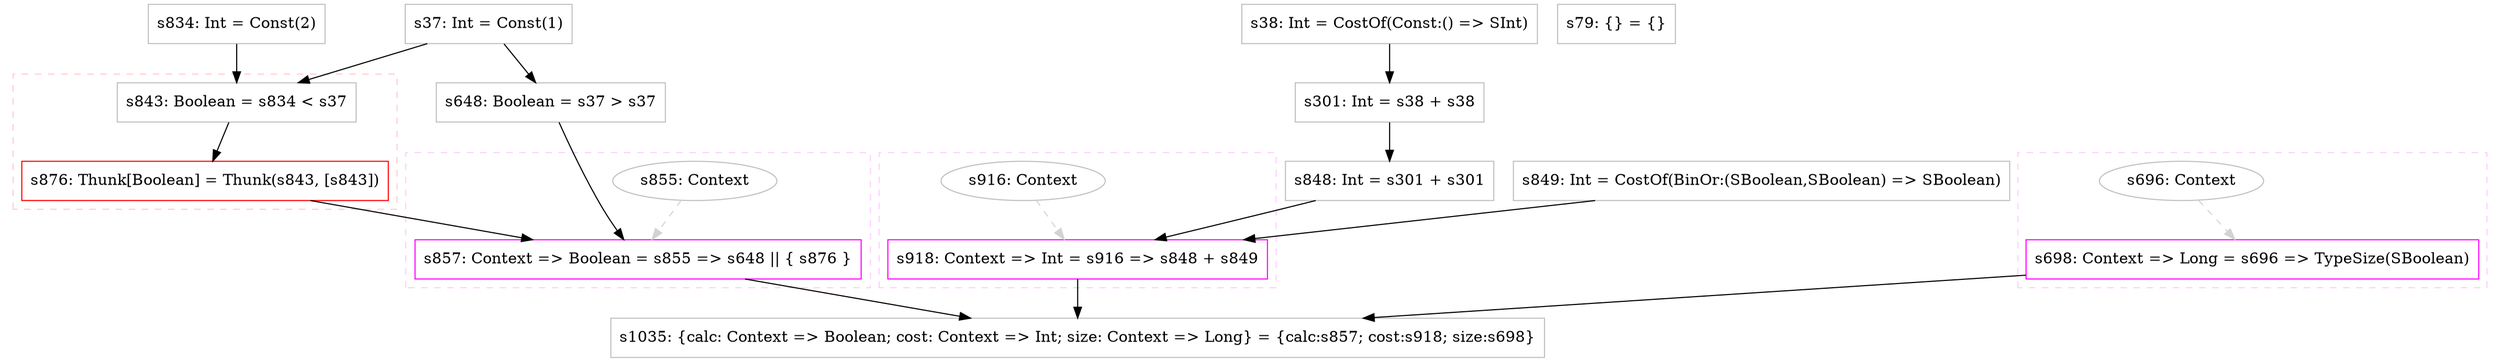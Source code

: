 digraph "or" {
concentrate=true
node [style=filled, fillcolor=orangered]

"s37" [
label="s37: Int = Const(1)"
shape=box, color=gray, tooltip="s37:Int", style=filled, fillcolor=white
]
"s648" [
label="s648: Boolean = s37 > s37"
shape=box, color=gray, tooltip="s648:Boolean", style=filled, fillcolor=white
]
"s834" [
label="s834: Int = Const(2)"
shape=box, color=gray, tooltip="s834:Int", style=filled, fillcolor=white
]
subgraph cluster_s876 {
style=dashed; color="#FFCCCC"
"s876" [
label="s876: Thunk[Boolean] = Thunk(s843, [s843])"
shape=box, color=red, tooltip="s876:Thunk[Boolean]", style=filled, fillcolor=white
]
"s843" [
label="s843: Boolean = s834 < s37"
shape=box, color=gray, tooltip="s843:Boolean", style=filled, fillcolor=white
]
{rank=sink; s876}
}
subgraph cluster_s857 {
style=dashed; color="#FFCCFF"
"s855" [
label="s855: Context"
shape=oval, color=gray, tooltip="s855:Context", style=filled, fillcolor=white
]
"s857" [
label="s857: Context => Boolean = s855 => s648 || { s876 }"
shape=box, color=magenta, tooltip="s857:Context => Boolean", style=filled, fillcolor=white
]
{rank=source; s855}
{rank=sink; s857}
}
"s38" [
label="s38: Int = CostOf(Const:() => SInt)"
shape=box, color=gray, tooltip="s38:Int", style=filled, fillcolor=white
]
"s301" [
label="s301: Int = s38 + s38"
shape=box, color=gray, tooltip="s301:Int", style=filled, fillcolor=white
]
"s848" [
label="s848: Int = s301 + s301"
shape=box, color=gray, tooltip="s848:Int", style=filled, fillcolor=white
]
"s849" [
label="s849: Int = CostOf(BinOr:(SBoolean,SBoolean) => SBoolean)"
shape=box, color=gray, tooltip="s849:Int", style=filled, fillcolor=white
]
subgraph cluster_s918 {
style=dashed; color="#FFCCFF"
"s916" [
label="s916: Context"
shape=oval, color=gray, tooltip="s916:Context", style=filled, fillcolor=white
]
"s918" [
label="s918: Context => Int = s916 => s848 + s849"
shape=box, color=magenta, tooltip="s918:Context => Int", style=filled, fillcolor=white
]
{rank=source; s916}
{rank=sink; s918}
}
subgraph cluster_s698 {
style=dashed; color="#FFCCFF"
"s696" [
label="s696: Context"
shape=oval, color=gray, tooltip="s696:Context", style=filled, fillcolor=white
]
"s698" [
label="s698: Context => Long = s696 => TypeSize(SBoolean)"
shape=box, color=magenta, tooltip="s698:Context => Long", style=filled, fillcolor=white
]
{rank=source; s696}
{rank=sink; s698}
}
"s1035" [
label="s1035: {calc: Context => Boolean; cost: Context => Int; size: Context => Long} = {calc:s857; cost:s918; size:s698}"
shape=box, color=gray, tooltip="s1035:{calc: Context => Boolean; cost: Context => Int; size: Context => Long}", style=filled, fillcolor=white
]
"s79" [
label="s79: {} = {}"
shape=box, color=gray, tooltip="s79:{}", style=filled, fillcolor=white
]
"s696" -> "s698" [style=dashed, color=lightgray, weight=0]
"s38" -> "s301" [style=solid]
"s38" -> "s301" [style=solid]
"s855" -> "s857" [style=dashed, color=lightgray, weight=0]
"s648" -> "s857" [style=solid]
"s876" -> "s857" [style=solid]
"s857" -> "s1035" [style=solid]
"s918" -> "s1035" [style=solid]
"s698" -> "s1035" [style=solid]
"s834" -> "s843" [style=solid]
"s37" -> "s843" [style=solid]
"s301" -> "s848" [style=solid]
"s301" -> "s848" [style=solid]
"s37" -> "s648" [style=solid]
"s37" -> "s648" [style=solid]
"s843" -> "s876" [style=solid]
"s916" -> "s918" [style=dashed, color=lightgray, weight=0]
"s848" -> "s918" [style=solid]
"s849" -> "s918" [style=solid]
}
